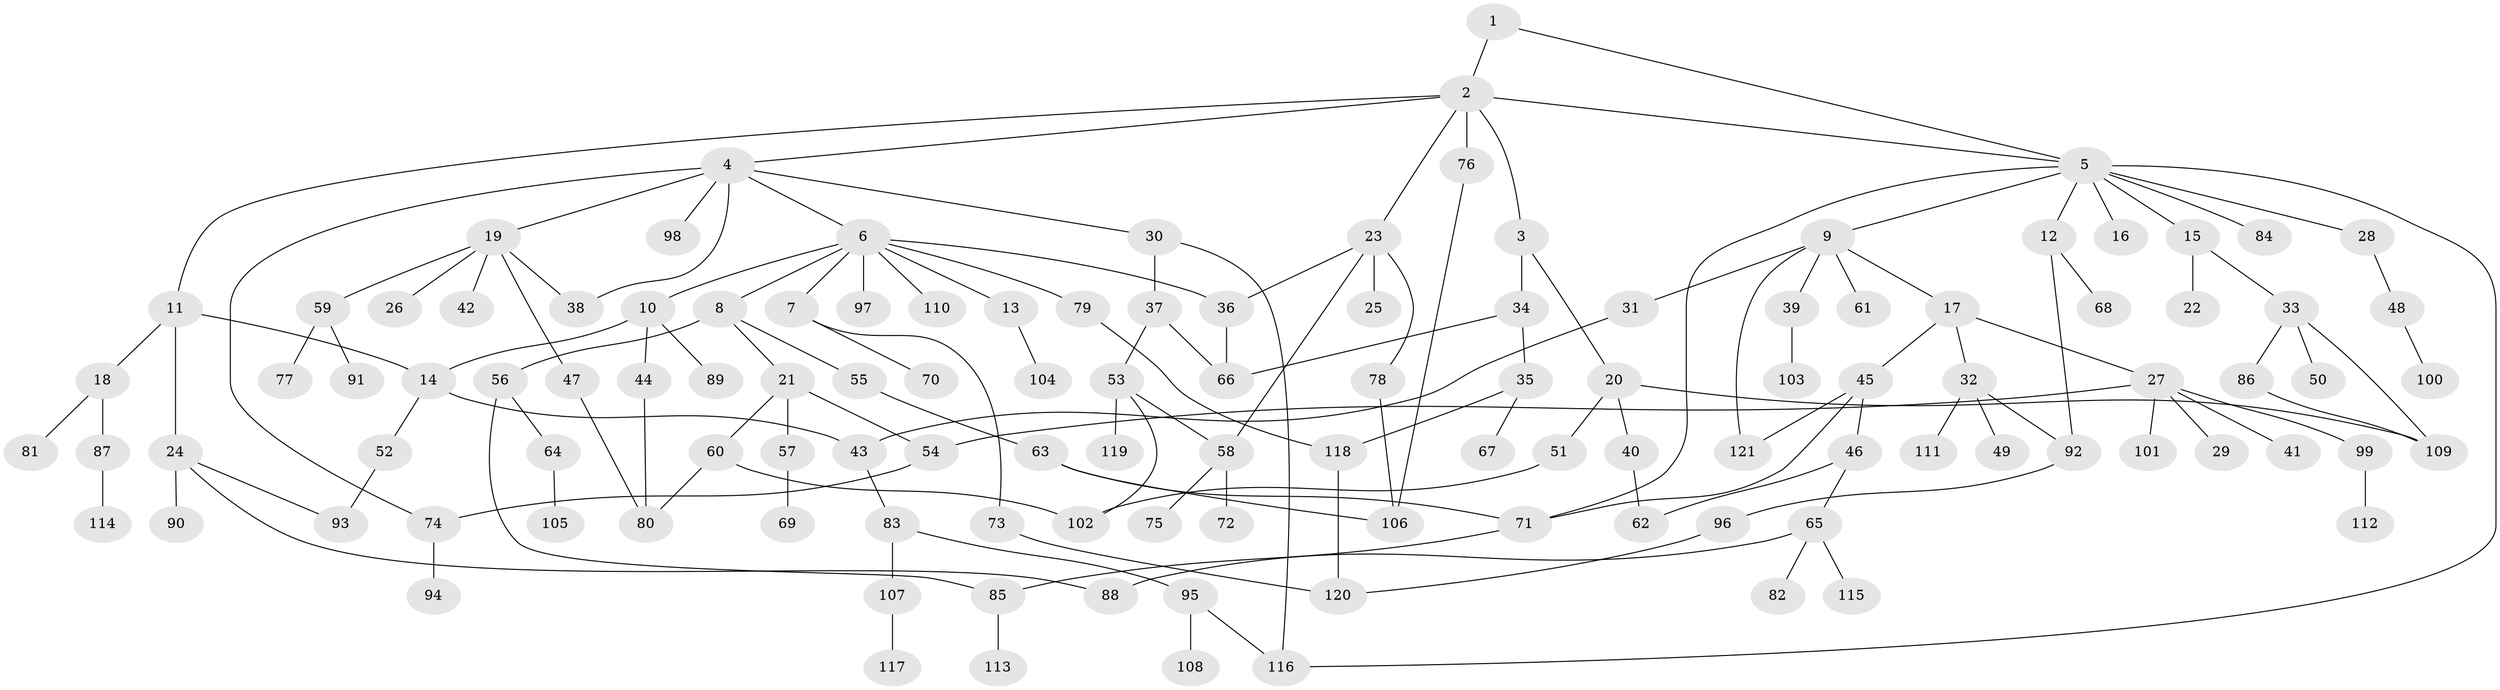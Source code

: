 // coarse degree distribution, {6: 0.0273972602739726, 4: 0.1506849315068493, 5: 0.0684931506849315, 2: 0.2191780821917808, 1: 0.2602739726027397, 3: 0.2465753424657534, 8: 0.0273972602739726}
// Generated by graph-tools (version 1.1) at 2025/36/03/04/25 23:36:06]
// undirected, 121 vertices, 151 edges
graph export_dot {
  node [color=gray90,style=filled];
  1;
  2;
  3;
  4;
  5;
  6;
  7;
  8;
  9;
  10;
  11;
  12;
  13;
  14;
  15;
  16;
  17;
  18;
  19;
  20;
  21;
  22;
  23;
  24;
  25;
  26;
  27;
  28;
  29;
  30;
  31;
  32;
  33;
  34;
  35;
  36;
  37;
  38;
  39;
  40;
  41;
  42;
  43;
  44;
  45;
  46;
  47;
  48;
  49;
  50;
  51;
  52;
  53;
  54;
  55;
  56;
  57;
  58;
  59;
  60;
  61;
  62;
  63;
  64;
  65;
  66;
  67;
  68;
  69;
  70;
  71;
  72;
  73;
  74;
  75;
  76;
  77;
  78;
  79;
  80;
  81;
  82;
  83;
  84;
  85;
  86;
  87;
  88;
  89;
  90;
  91;
  92;
  93;
  94;
  95;
  96;
  97;
  98;
  99;
  100;
  101;
  102;
  103;
  104;
  105;
  106;
  107;
  108;
  109;
  110;
  111;
  112;
  113;
  114;
  115;
  116;
  117;
  118;
  119;
  120;
  121;
  1 -- 2;
  1 -- 5;
  2 -- 3;
  2 -- 4;
  2 -- 5;
  2 -- 11;
  2 -- 23;
  2 -- 76;
  3 -- 20;
  3 -- 34;
  4 -- 6;
  4 -- 19;
  4 -- 30;
  4 -- 74;
  4 -- 98;
  4 -- 38;
  5 -- 9;
  5 -- 12;
  5 -- 15;
  5 -- 16;
  5 -- 28;
  5 -- 84;
  5 -- 116;
  5 -- 71;
  6 -- 7;
  6 -- 8;
  6 -- 10;
  6 -- 13;
  6 -- 36;
  6 -- 79;
  6 -- 97;
  6 -- 110;
  7 -- 70;
  7 -- 73;
  8 -- 21;
  8 -- 55;
  8 -- 56;
  9 -- 17;
  9 -- 31;
  9 -- 39;
  9 -- 61;
  9 -- 121;
  10 -- 14;
  10 -- 44;
  10 -- 89;
  11 -- 18;
  11 -- 24;
  11 -- 14;
  12 -- 68;
  12 -- 92;
  13 -- 104;
  14 -- 43;
  14 -- 52;
  15 -- 22;
  15 -- 33;
  17 -- 27;
  17 -- 32;
  17 -- 45;
  18 -- 81;
  18 -- 87;
  19 -- 26;
  19 -- 38;
  19 -- 42;
  19 -- 47;
  19 -- 59;
  20 -- 40;
  20 -- 51;
  20 -- 109;
  21 -- 54;
  21 -- 57;
  21 -- 60;
  23 -- 25;
  23 -- 58;
  23 -- 78;
  23 -- 36;
  24 -- 88;
  24 -- 90;
  24 -- 93;
  27 -- 29;
  27 -- 41;
  27 -- 99;
  27 -- 101;
  27 -- 54;
  28 -- 48;
  30 -- 37;
  30 -- 116;
  31 -- 43;
  32 -- 49;
  32 -- 111;
  32 -- 92;
  33 -- 50;
  33 -- 86;
  33 -- 109;
  34 -- 35;
  34 -- 66;
  35 -- 67;
  35 -- 118;
  36 -- 66;
  37 -- 53;
  37 -- 66;
  39 -- 103;
  40 -- 62;
  43 -- 83;
  44 -- 80;
  45 -- 46;
  45 -- 121;
  45 -- 71;
  46 -- 65;
  46 -- 62;
  47 -- 80;
  48 -- 100;
  51 -- 102;
  52 -- 93;
  53 -- 102;
  53 -- 119;
  53 -- 58;
  54 -- 74;
  55 -- 63;
  56 -- 64;
  56 -- 85;
  57 -- 69;
  58 -- 72;
  58 -- 75;
  59 -- 77;
  59 -- 91;
  60 -- 80;
  60 -- 102;
  63 -- 71;
  63 -- 106;
  64 -- 105;
  65 -- 82;
  65 -- 115;
  65 -- 88;
  71 -- 85;
  73 -- 120;
  74 -- 94;
  76 -- 106;
  78 -- 106;
  79 -- 118;
  83 -- 95;
  83 -- 107;
  85 -- 113;
  86 -- 109;
  87 -- 114;
  92 -- 96;
  95 -- 108;
  95 -- 116;
  96 -- 120;
  99 -- 112;
  107 -- 117;
  118 -- 120;
}
